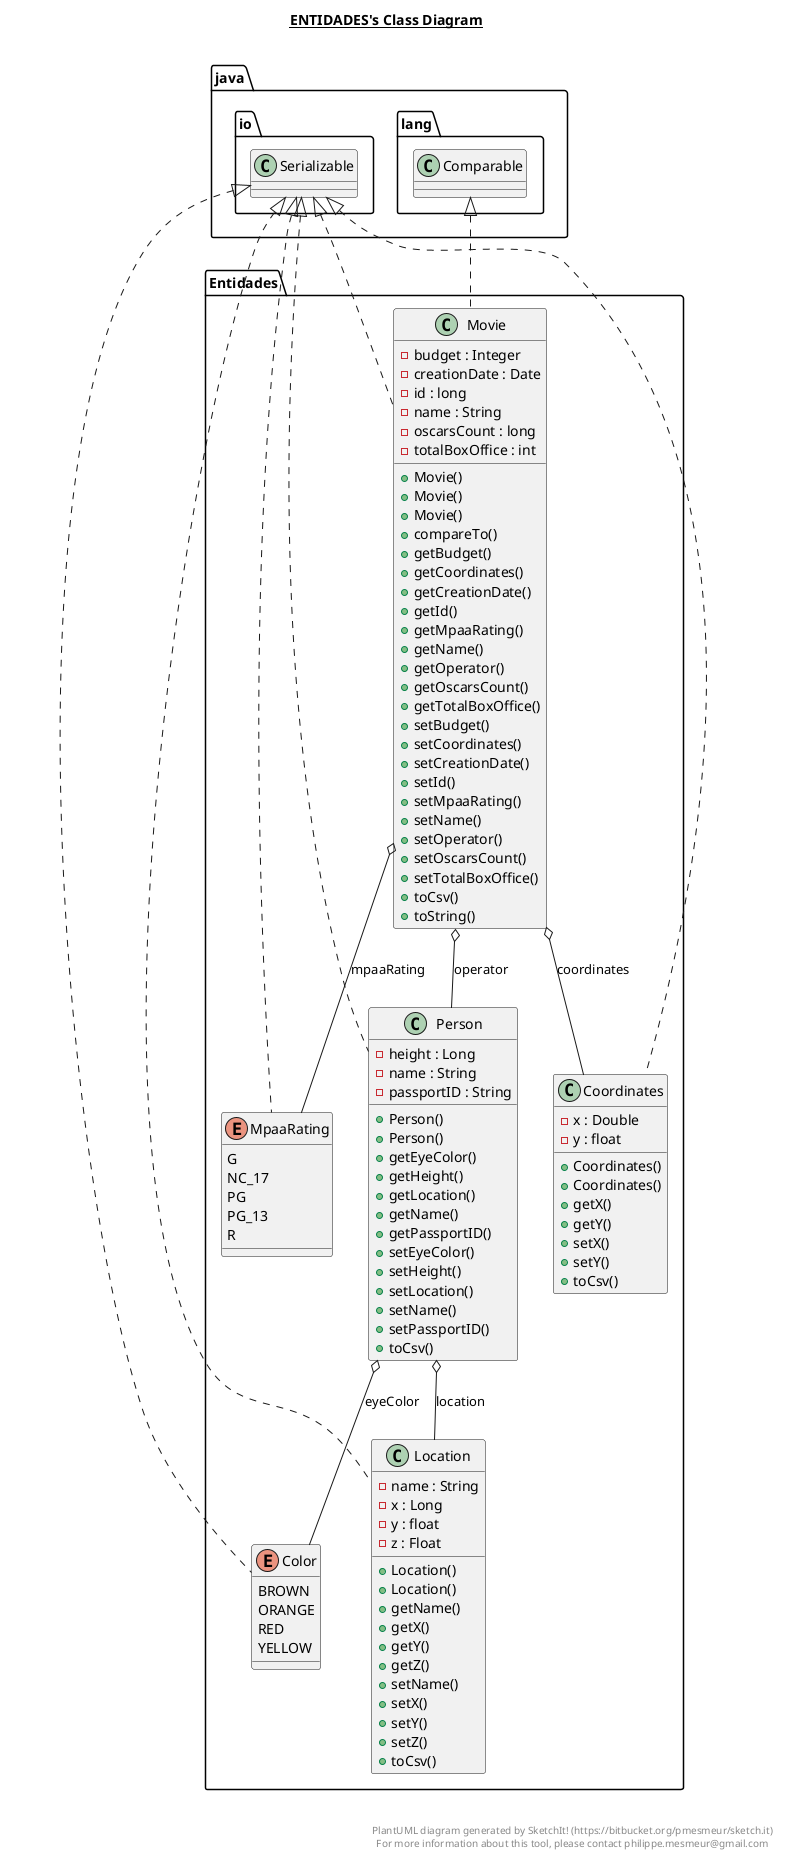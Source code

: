 @startuml

title __ENTIDADES's Class Diagram__\n

  namespace Entidades {
    enum Color {
      BROWN
      ORANGE
      RED
      YELLOW
    }
  }
  

  namespace Entidades {
    class Entidades.Coordinates {
        - x : Double
        - y : float
        + Coordinates()
        + Coordinates()
        + getX()
        + getY()
        + setX()
        + setY()
        + toCsv()
    }
  }
  

  namespace Entidades {
    class Entidades.Location {
        - name : String
        - x : Long
        - y : float
        - z : Float
        + Location()
        + Location()
        + getName()
        + getX()
        + getY()
        + getZ()
        + setName()
        + setX()
        + setY()
        + setZ()
        + toCsv()
    }
  }
  

  namespace Entidades {
    class Entidades.Movie {
        - budget : Integer
        - creationDate : Date
        - id : long
        - name : String
        - oscarsCount : long
        - totalBoxOffice : int
        + Movie()
        + Movie()
        + Movie()
        + compareTo()
        + getBudget()
        + getCoordinates()
        + getCreationDate()
        + getId()
        + getMpaaRating()
        + getName()
        + getOperator()
        + getOscarsCount()
        + getTotalBoxOffice()
        + setBudget()
        + setCoordinates()
        + setCreationDate()
        + setId()
        + setMpaaRating()
        + setName()
        + setOperator()
        + setOscarsCount()
        + setTotalBoxOffice()
        + toCsv()
        + toString()
    }
  }
  

  namespace Entidades {
    enum MpaaRating {
      G
      NC_17
      PG
      PG_13
      R
    }
  }
  

  namespace Entidades {
    class Entidades.Person {
        - height : Long
        - name : String
        - passportID : String
        + Person()
        + Person()
        + getEyeColor()
        + getHeight()
        + getLocation()
        + getName()
        + getPassportID()
        + setEyeColor()
        + setHeight()
        + setLocation()
        + setName()
        + setPassportID()
        + toCsv()
    }
  }
  

  Entidades.Color .up.|> java.io.Serializable
  Entidades.Coordinates .up.|> java.io.Serializable
  Entidades.Location .up.|> java.io.Serializable
  Entidades.Movie .up.|> java.io.Serializable
  Entidades.Movie .up.|> java.lang.Comparable
  Entidades.Movie o-- Entidades.Coordinates : coordinates
  Entidades.Movie o-- Entidades.MpaaRating : mpaaRating
  Entidades.Movie o-- Entidades.Person : operator
  Entidades.MpaaRating .up.|> java.io.Serializable
  Entidades.Person .up.|> java.io.Serializable
  Entidades.Person o-- Entidades.Color : eyeColor
  Entidades.Person o-- Entidades.Location : location


right footer


PlantUML diagram generated by SketchIt! (https://bitbucket.org/pmesmeur/sketch.it)
For more information about this tool, please contact philippe.mesmeur@gmail.com
endfooter

@enduml

